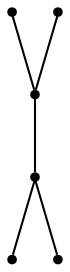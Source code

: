 graph {
  node [shape=point,comment="{\"directed\":false,\"doi\":\"10.1007/978-3-540-31843-9_32\",\"figure\":\"5\"}"]

  v0 [pos="630.3672329215116,2425.5000220404727"]
  v1 [pos="754.8904160610465,2508.7500042385523"]
  v2 [pos="754.8904160610465,2425.5000220404727"]
  v3 [pos="505.5940452398256,2425.5000220404727"]
  v4 [pos="381.0708859465843,2425.5000220404727"]
  v5 [pos="381.0708859465843,2508.7500042385523"]

  v0 -- v1 [id="-1",pos="630.3672329215116,2425.5000220404727 754.8904160610465,2508.7500042385523 754.8904160610465,2508.7500042385523 754.8904160610465,2508.7500042385523"]
  v5 -- v3 [id="-2",pos="381.0708859465843,2508.7500042385523 505.5940452398256,2425.5000220404727 505.5940452398256,2425.5000220404727 505.5940452398256,2425.5000220404727"]
  v4 -- v3 [id="-3",pos="381.0708859465843,2425.5000220404727 505.5940452398256,2425.5000220404727 505.5940452398256,2425.5000220404727 505.5940452398256,2425.5000220404727"]
  v3 -- v0 [id="-4",pos="505.5940452398256,2425.5000220404727 630.3672329215116,2425.5000220404727 630.3672329215116,2425.5000220404727 630.3672329215116,2425.5000220404727"]
  v0 -- v2 [id="-5",pos="630.3672329215116,2425.5000220404727 754.8904160610465,2425.5000220404727 754.8904160610465,2425.5000220404727 754.8904160610465,2425.5000220404727"]
}